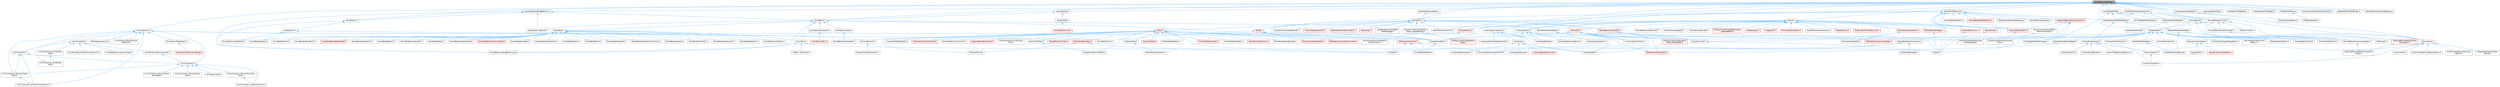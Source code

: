 digraph "PerPlatformProperties.h"
{
 // INTERACTIVE_SVG=YES
 // LATEX_PDF_SIZE
  bgcolor="transparent";
  edge [fontname=Helvetica,fontsize=10,labelfontname=Helvetica,labelfontsize=10];
  node [fontname=Helvetica,fontsize=10,shape=box,height=0.2,width=0.4];
  Node1 [id="Node000001",label="PerPlatformProperties.h",height=0.2,width=0.4,color="gray40", fillcolor="grey60", style="filled", fontcolor="black",tooltip=" "];
  Node1 -> Node2 [id="edge1_Node000001_Node000002",dir="back",color="steelblue1",style="solid",tooltip=" "];
  Node2 [id="Node000002",label="AnimSequence.h",height=0.2,width=0.4,color="grey40", fillcolor="white", style="filled",URL="$d0/d8a/AnimSequence_8h.html",tooltip=" "];
  Node2 -> Node3 [id="edge2_Node000002_Node000003",dir="back",color="steelblue1",style="solid",tooltip=" "];
  Node3 [id="Node000003",label="AnimBlueprintPostCompile\lValidation.h",height=0.2,width=0.4,color="grey40", fillcolor="white", style="filled",URL="$de/d1b/AnimBlueprintPostCompileValidation_8h.html",tooltip=" "];
  Node2 -> Node4 [id="edge3_Node000002_Node000004",dir="back",color="steelblue1",style="solid",tooltip=" "];
  Node4 [id="Node000004",label="AnimCompress.h",height=0.2,width=0.4,color="grey40", fillcolor="white", style="filled",URL="$dd/d6d/AnimCompress_8h.html",tooltip=" "];
  Node4 -> Node5 [id="edge4_Node000004_Node000005",dir="back",color="steelblue1",style="solid",tooltip=" "];
  Node5 [id="Node000005",label="AnimCompress_BitwiseCompress\lOnly.h",height=0.2,width=0.4,color="grey40", fillcolor="white", style="filled",URL="$df/dd5/AnimCompress__BitwiseCompressOnly_8h.html",tooltip=" "];
  Node5 -> Node6 [id="edge5_Node000005_Node000006",dir="back",color="steelblue1",style="solid",tooltip=" "];
  Node6 [id="Node000006",label="AnimCompress_LeastDestructive.h",height=0.2,width=0.4,color="grey40", fillcolor="white", style="filled",URL="$da/d93/AnimCompress__LeastDestructive_8h.html",tooltip=" "];
  Node4 -> Node6 [id="edge6_Node000004_Node000006",dir="back",color="steelblue1",style="solid",tooltip=" "];
  Node4 -> Node7 [id="edge7_Node000004_Node000007",dir="back",color="steelblue1",style="solid",tooltip=" "];
  Node7 [id="Node000007",label="AnimCompress_RemoveEvery\lSecondKey.h",height=0.2,width=0.4,color="grey40", fillcolor="white", style="filled",URL="$d6/dc2/AnimCompress__RemoveEverySecondKey_8h.html",tooltip=" "];
  Node4 -> Node8 [id="edge8_Node000004_Node000008",dir="back",color="steelblue1",style="solid",tooltip=" "];
  Node8 [id="Node000008",label="AnimCompress_RemoveLinear\lKeys.h",height=0.2,width=0.4,color="grey40", fillcolor="white", style="filled",URL="$d1/d0a/AnimCompress__RemoveLinearKeys_8h.html",tooltip=" "];
  Node8 -> Node9 [id="edge9_Node000008_Node000009",dir="back",color="steelblue1",style="solid",tooltip=" "];
  Node9 [id="Node000009",label="AnimCompress_PerTrackCompression.h",height=0.2,width=0.4,color="grey40", fillcolor="white", style="filled",URL="$d1/d22/AnimCompress__PerTrackCompression_8h.html",tooltip=" "];
  Node4 -> Node10 [id="edge10_Node000004_Node000010",dir="back",color="steelblue1",style="solid",tooltip=" "];
  Node10 [id="Node000010",label="AnimCompress_RemoveTrivial\lKeys.h",height=0.2,width=0.4,color="grey40", fillcolor="white", style="filled",URL="$d0/d60/AnimCompress__RemoveTrivialKeys_8h.html",tooltip=" "];
  Node4 -> Node11 [id="edge11_Node000004_Node000011",dir="back",color="steelblue1",style="solid",tooltip=" "];
  Node11 [id="Node000011",label="AnimStreamable.h",height=0.2,width=0.4,color="grey40", fillcolor="white", style="filled",URL="$d1/d46/AnimStreamable_8h.html",tooltip=" "];
  Node2 -> Node9 [id="edge12_Node000002_Node000009",dir="back",color="steelblue1",style="solid",tooltip=" "];
  Node2 -> Node8 [id="edge13_Node000002_Node000008",dir="back",color="steelblue1",style="solid",tooltip=" "];
  Node2 -> Node12 [id="edge14_Node000002_Node000012",dir="back",color="steelblue1",style="solid",tooltip=" "];
  Node12 [id="Node000012",label="AnimEncoding.h",height=0.2,width=0.4,color="grey40", fillcolor="white", style="filled",URL="$d9/dfd/AnimEncoding_8h.html",tooltip=" "];
  Node12 -> Node13 [id="edge15_Node000012_Node000013",dir="back",color="steelblue1",style="solid",tooltip=" "];
  Node13 [id="Node000013",label="AnimBoneCompressionCodec.h",height=0.2,width=0.4,color="grey40", fillcolor="white", style="filled",URL="$dd/dc3/AnimBoneCompressionCodec_8h.html",tooltip=" "];
  Node13 -> Node4 [id="edge16_Node000013_Node000004",dir="back",color="steelblue1",style="solid",tooltip=" "];
  Node12 -> Node14 [id="edge17_Node000012_Node000014",dir="back",color="steelblue1",style="solid",tooltip=" "];
  Node14 [id="Node000014",label="AnimBoneDecompressionData.h",height=0.2,width=0.4,color="grey40", fillcolor="white", style="filled",URL="$d9/d92/AnimBoneDecompressionData_8h.html",tooltip=" "];
  Node12 -> Node15 [id="edge18_Node000012_Node000015",dir="back",color="steelblue1",style="solid",tooltip=" "];
  Node15 [id="Node000015",label="AnimEncoding_ConstantKey\lLerp.h",height=0.2,width=0.4,color="grey40", fillcolor="white", style="filled",URL="$d8/d74/AnimEncoding__ConstantKeyLerp_8h.html",tooltip=" "];
  Node15 -> Node16 [id="edge19_Node000015_Node000016",dir="back",color="steelblue1",style="solid",tooltip=" "];
  Node16 [id="Node000016",label="AnimEncoding_VariableKey\lLerp.h",height=0.2,width=0.4,color="grey40", fillcolor="white", style="filled",URL="$d7/d4b/AnimEncoding__VariableKeyLerp_8h.html",tooltip=" "];
  Node12 -> Node17 [id="edge20_Node000012_Node000017",dir="back",color="steelblue1",style="solid",tooltip=" "];
  Node17 [id="Node000017",label="AnimEncoding_PerTrackCompression.h",height=0.2,width=0.4,color="grey40", fillcolor="white", style="filled",URL="$dc/d27/AnimEncoding__PerTrackCompression_8h.html",tooltip=" "];
  Node12 -> Node16 [id="edge21_Node000012_Node000016",dir="back",color="steelblue1",style="solid",tooltip=" "];
  Node2 -> Node18 [id="edge22_Node000002_Node000018",dir="back",color="steelblue1",style="solid",tooltip=" "];
  Node18 [id="Node000018",label="AnimationUtils.h",height=0.2,width=0.4,color="grey40", fillcolor="white", style="filled",URL="$d6/db6/AnimationUtils_8h.html",tooltip=" "];
  Node18 -> Node4 [id="edge23_Node000018_Node000004",dir="back",color="steelblue1",style="solid",tooltip=" "];
  Node18 -> Node9 [id="edge24_Node000018_Node000009",dir="back",color="steelblue1",style="solid",tooltip=" "];
  Node18 -> Node8 [id="edge25_Node000018_Node000008",dir="back",color="steelblue1",style="solid",tooltip=" "];
  Node2 -> Node19 [id="edge26_Node000002_Node000019",dir="back",color="steelblue1",style="solid",tooltip=" "];
  Node19 [id="Node000019",label="BlendSpaceAnalysis.h",height=0.2,width=0.4,color="grey40", fillcolor="white", style="filled",URL="$d7/daf/BlendSpaceAnalysis_8h.html",tooltip=" "];
  Node2 -> Node20 [id="edge27_Node000002_Node000020",dir="back",color="steelblue1",style="solid",tooltip=" "];
  Node20 [id="Node000020",label="EngineSharedPCH.h",height=0.2,width=0.4,color="grey40", fillcolor="white", style="filled",URL="$dc/dbb/EngineSharedPCH_8h.html",tooltip=" "];
  Node20 -> Node21 [id="edge28_Node000020_Node000021",dir="back",color="steelblue1",style="solid",tooltip=" "];
  Node21 [id="Node000021",label="UnrealEdSharedPCH.h",height=0.2,width=0.4,color="grey40", fillcolor="white", style="filled",URL="$d1/de6/UnrealEdSharedPCH_8h.html",tooltip=" "];
  Node2 -> Node22 [id="edge29_Node000002_Node000022",dir="back",color="steelblue1",style="solid",tooltip=" "];
  Node22 [id="Node000022",label="MovieSceneToolHelpers.h",height=0.2,width=0.4,color="grey40", fillcolor="white", style="filled",URL="$d4/d0e/MovieSceneToolHelpers_8h.html",tooltip=" "];
  Node22 -> Node23 [id="edge30_Node000022_Node000023",dir="back",color="steelblue1",style="solid",tooltip=" "];
  Node23 [id="Node000023",label="MovieSceneToolsUserSettings.h",height=0.2,width=0.4,color="red", fillcolor="#FFF0F0", style="filled",URL="$d5/dab/MovieSceneToolsUserSettings_8h.html",tooltip=" "];
  Node2 -> Node27 [id="edge31_Node000002_Node000027",dir="back",color="steelblue1",style="solid",tooltip=" "];
  Node27 [id="Node000027",label="PersonaModule.h",height=0.2,width=0.4,color="grey40", fillcolor="white", style="filled",URL="$de/d74/PersonaModule_8h.html",tooltip=" "];
  Node27 -> Node28 [id="edge32_Node000027_Node000028",dir="back",color="steelblue1",style="solid",tooltip=" "];
  Node28 [id="Node000028",label="PersonaToolMenuContext.h",height=0.2,width=0.4,color="grey40", fillcolor="white", style="filled",URL="$d6/d6c/PersonaToolMenuContext_8h.html",tooltip=" "];
  Node1 -> Node29 [id="edge33_Node000001_Node000029",dir="back",color="steelblue1",style="solid",tooltip=" "];
  Node29 [id="Node000029",label="AudioSettings.h",height=0.2,width=0.4,color="grey40", fillcolor="white", style="filled",URL="$dc/dc5/AudioSettings_8h.html",tooltip=" "];
  Node29 -> Node30 [id="edge34_Node000029_Node000030",dir="back",color="steelblue1",style="solid",tooltip=" "];
  Node30 [id="Node000030",label="SoundWave.h",height=0.2,width=0.4,color="grey40", fillcolor="white", style="filled",URL="$d3/d6d/SoundWave_8h.html",tooltip=" "];
  Node30 -> Node31 [id="edge35_Node000030_Node000031",dir="back",color="steelblue1",style="solid",tooltip=" "];
  Node31 [id="Node000031",label="AudioDecompress.h",height=0.2,width=0.4,color="grey40", fillcolor="white", style="filled",URL="$d9/dfd/AudioDecompress_8h.html",tooltip=" "];
  Node31 -> Node32 [id="edge36_Node000031_Node000032",dir="back",color="steelblue1",style="solid",tooltip=" "];
  Node32 [id="Node000032",label="SoundWaveProxyReader.h",height=0.2,width=0.4,color="grey40", fillcolor="white", style="filled",URL="$d1/d23/SoundWaveProxyReader_8h.html",tooltip=" "];
  Node30 -> Node33 [id="edge37_Node000030_Node000033",dir="back",color="steelblue1",style="solid",tooltip=" "];
  Node33 [id="Node000033",label="AudioStreamingCache.h",height=0.2,width=0.4,color="grey40", fillcolor="white", style="filled",URL="$d2/dc1/AudioStreamingCache_8h.html",tooltip=" "];
  Node30 -> Node34 [id="edge38_Node000030_Node000034",dir="back",color="steelblue1",style="solid",tooltip=" "];
  Node34 [id="Node000034",label="EngineMinimal.h",height=0.2,width=0.4,color="grey40", fillcolor="white", style="filled",URL="$d0/d2c/EngineMinimal_8h.html",tooltip=" "];
  Node34 -> Node35 [id="edge39_Node000034_Node000035",dir="back",color="steelblue1",style="solid",tooltip=" "];
  Node35 [id="Node000035",label="Engine.h",height=0.2,width=0.4,color="grey40", fillcolor="white", style="filled",URL="$d1/d34/Public_2Engine_8h.html",tooltip=" "];
  Node30 -> Node20 [id="edge40_Node000030_Node000020",dir="back",color="steelblue1",style="solid",tooltip=" "];
  Node30 -> Node36 [id="edge41_Node000030_Node000036",dir="back",color="steelblue1",style="solid",tooltip=" "];
  Node36 [id="Node000036",label="SoundCue.h",height=0.2,width=0.4,color="grey40", fillcolor="white", style="filled",URL="$d8/d0b/SoundCue_8h.html",tooltip=" "];
  Node36 -> Node37 [id="edge42_Node000036_Node000037",dir="back",color="steelblue1",style="solid",tooltip=" "];
  Node37 [id="Node000037",label="BTTask_PlaySound.h",height=0.2,width=0.4,color="grey40", fillcolor="white", style="filled",URL="$d8/d54/BTTask__PlaySound_8h.html",tooltip=" "];
  Node36 -> Node35 [id="edge43_Node000036_Node000035",dir="back",color="steelblue1",style="solid",tooltip=" "];
  Node36 -> Node38 [id="edge44_Node000036_Node000038",dir="back",color="steelblue1",style="solid",tooltip=" "];
  Node38 [id="Node000038",label="SoundWaveLoadingBehavior.cpp",height=0.2,width=0.4,color="grey40", fillcolor="white", style="filled",URL="$d7/d95/SoundWaveLoadingBehavior_8cpp.html",tooltip=" "];
  Node30 -> Node39 [id="edge45_Node000030_Node000039",dir="back",color="steelblue1",style="solid",tooltip=" "];
  Node39 [id="Node000039",label="SoundNode.h",height=0.2,width=0.4,color="grey40", fillcolor="white", style="filled",URL="$da/d8b/SoundNode_8h.html",tooltip=" "];
  Node39 -> Node36 [id="edge46_Node000039_Node000036",dir="back",color="steelblue1",style="solid",tooltip=" "];
  Node39 -> Node40 [id="edge47_Node000039_Node000040",dir="back",color="steelblue1",style="solid",tooltip=" "];
  Node40 [id="Node000040",label="SoundNodeAssetReferencer.h",height=0.2,width=0.4,color="red", fillcolor="#FFF0F0", style="filled",URL="$d8/d71/SoundNodeAssetReferencer_8h.html",tooltip=" "];
  Node39 -> Node42 [id="edge48_Node000039_Node000042",dir="back",color="steelblue1",style="solid",tooltip=" "];
  Node42 [id="Node000042",label="SoundNodeAttenuation.h",height=0.2,width=0.4,color="grey40", fillcolor="white", style="filled",URL="$d0/d9d/SoundNodeAttenuation_8h.html",tooltip=" "];
  Node39 -> Node43 [id="edge49_Node000039_Node000043",dir="back",color="steelblue1",style="solid",tooltip=" "];
  Node43 [id="Node000043",label="SoundNodeBranch.h",height=0.2,width=0.4,color="grey40", fillcolor="white", style="filled",URL="$da/d79/SoundNodeBranch_8h.html",tooltip=" "];
  Node39 -> Node44 [id="edge50_Node000039_Node000044",dir="back",color="steelblue1",style="solid",tooltip=" "];
  Node44 [id="Node000044",label="SoundNodeConcatenator.h",height=0.2,width=0.4,color="grey40", fillcolor="white", style="filled",URL="$da/d65/SoundNodeConcatenator_8h.html",tooltip=" "];
  Node39 -> Node45 [id="edge51_Node000039_Node000045",dir="back",color="steelblue1",style="solid",tooltip=" "];
  Node45 [id="Node000045",label="SoundNodeDelay.h",height=0.2,width=0.4,color="grey40", fillcolor="white", style="filled",URL="$d2/d23/SoundNodeDelay_8h.html",tooltip=" "];
  Node39 -> Node46 [id="edge52_Node000039_Node000046",dir="back",color="steelblue1",style="solid",tooltip=" "];
  Node46 [id="Node000046",label="SoundNodeDialoguePlayer.h",height=0.2,width=0.4,color="grey40", fillcolor="white", style="filled",URL="$d5/dd3/SoundNodeDialoguePlayer_8h.html",tooltip=" "];
  Node39 -> Node47 [id="edge53_Node000039_Node000047",dir="back",color="steelblue1",style="solid",tooltip=" "];
  Node47 [id="Node000047",label="SoundNodeDistanceCrossFade.h",height=0.2,width=0.4,color="red", fillcolor="#FFF0F0", style="filled",URL="$df/da7/SoundNodeDistanceCrossFade_8h.html",tooltip=" "];
  Node39 -> Node49 [id="edge54_Node000039_Node000049",dir="back",color="steelblue1",style="solid",tooltip=" "];
  Node49 [id="Node000049",label="SoundNodeDoppler.h",height=0.2,width=0.4,color="grey40", fillcolor="white", style="filled",URL="$d1/d51/SoundNodeDoppler_8h.html",tooltip=" "];
  Node39 -> Node50 [id="edge55_Node000039_Node000050",dir="back",color="steelblue1",style="solid",tooltip=" "];
  Node50 [id="Node000050",label="SoundNodeEnveloper.h",height=0.2,width=0.4,color="grey40", fillcolor="white", style="filled",URL="$d8/db7/SoundNodeEnveloper_8h.html",tooltip=" "];
  Node39 -> Node51 [id="edge56_Node000039_Node000051",dir="back",color="steelblue1",style="solid",tooltip=" "];
  Node51 [id="Node000051",label="SoundNodeGroupControl.h",height=0.2,width=0.4,color="grey40", fillcolor="white", style="filled",URL="$d6/db7/SoundNodeGroupControl_8h.html",tooltip=" "];
  Node39 -> Node52 [id="edge57_Node000039_Node000052",dir="back",color="steelblue1",style="solid",tooltip=" "];
  Node52 [id="Node000052",label="SoundNodeLooping.h",height=0.2,width=0.4,color="grey40", fillcolor="white", style="filled",URL="$d5/dcc/SoundNodeLooping_8h.html",tooltip=" "];
  Node39 -> Node53 [id="edge58_Node000039_Node000053",dir="back",color="steelblue1",style="solid",tooltip=" "];
  Node53 [id="Node000053",label="SoundNodeMature.h",height=0.2,width=0.4,color="grey40", fillcolor="white", style="filled",URL="$d0/d81/SoundNodeMature_8h.html",tooltip=" "];
  Node39 -> Node54 [id="edge59_Node000039_Node000054",dir="back",color="steelblue1",style="solid",tooltip=" "];
  Node54 [id="Node000054",label="SoundNodeMixer.h",height=0.2,width=0.4,color="grey40", fillcolor="white", style="filled",URL="$d5/d94/SoundNodeMixer_8h.html",tooltip=" "];
  Node39 -> Node55 [id="edge60_Node000039_Node000055",dir="back",color="steelblue1",style="solid",tooltip=" "];
  Node55 [id="Node000055",label="SoundNodeModulator.h",height=0.2,width=0.4,color="grey40", fillcolor="white", style="filled",URL="$d6/dab/SoundNodeModulator_8h.html",tooltip=" "];
  Node39 -> Node56 [id="edge61_Node000039_Node000056",dir="back",color="steelblue1",style="solid",tooltip=" "];
  Node56 [id="Node000056",label="SoundNodeModulatorContinuous.h",height=0.2,width=0.4,color="grey40", fillcolor="white", style="filled",URL="$d4/ddb/SoundNodeModulatorContinuous_8h.html",tooltip=" "];
  Node39 -> Node57 [id="edge62_Node000039_Node000057",dir="back",color="steelblue1",style="solid",tooltip=" "];
  Node57 [id="Node000057",label="SoundNodeOscillator.h",height=0.2,width=0.4,color="grey40", fillcolor="white", style="filled",URL="$d4/d80/SoundNodeOscillator_8h.html",tooltip=" "];
  Node39 -> Node58 [id="edge63_Node000039_Node000058",dir="back",color="steelblue1",style="solid",tooltip=" "];
  Node58 [id="Node000058",label="SoundNodeQualityLevel.h",height=0.2,width=0.4,color="grey40", fillcolor="white", style="filled",URL="$db/d51/SoundNodeQualityLevel_8h.html",tooltip=" "];
  Node39 -> Node59 [id="edge64_Node000039_Node000059",dir="back",color="steelblue1",style="solid",tooltip=" "];
  Node59 [id="Node000059",label="SoundNodeRandom.h",height=0.2,width=0.4,color="grey40", fillcolor="white", style="filled",URL="$da/d39/SoundNodeRandom_8h.html",tooltip=" "];
  Node39 -> Node60 [id="edge65_Node000039_Node000060",dir="back",color="steelblue1",style="solid",tooltip=" "];
  Node60 [id="Node000060",label="SoundNodeSoundClass.h",height=0.2,width=0.4,color="grey40", fillcolor="white", style="filled",URL="$d8/dd0/SoundNodeSoundClass_8h.html",tooltip=" "];
  Node39 -> Node61 [id="edge66_Node000039_Node000061",dir="back",color="steelblue1",style="solid",tooltip=" "];
  Node61 [id="Node000061",label="SoundNodeSwitch.h",height=0.2,width=0.4,color="grey40", fillcolor="white", style="filled",URL="$d2/de4/SoundNodeSwitch_8h.html",tooltip=" "];
  Node39 -> Node62 [id="edge67_Node000039_Node000062",dir="back",color="steelblue1",style="solid",tooltip=" "];
  Node62 [id="Node000062",label="SoundNodeWaveParam.h",height=0.2,width=0.4,color="grey40", fillcolor="white", style="filled",URL="$d4/d82/SoundNodeWaveParam_8h.html",tooltip=" "];
  Node30 -> Node38 [id="edge68_Node000030_Node000038",dir="back",color="steelblue1",style="solid",tooltip=" "];
  Node30 -> Node63 [id="edge69_Node000030_Node000063",dir="back",color="steelblue1",style="solid",tooltip=" "];
  Node63 [id="Node000063",label="SoundWaveProcedural.h",height=0.2,width=0.4,color="grey40", fillcolor="white", style="filled",URL="$d8/d4f/SoundWaveProcedural_8h.html",tooltip=" "];
  Node63 -> Node64 [id="edge70_Node000063_Node000064",dir="back",color="steelblue1",style="solid",tooltip=" "];
  Node64 [id="Node000064",label="SoundSourceBus.h",height=0.2,width=0.4,color="red", fillcolor="#FFF0F0", style="filled",URL="$d3/d51/SoundSourceBus_8h.html",tooltip=" "];
  Node29 -> Node70 [id="edge71_Node000029_Node000070",dir="back",color="steelblue1",style="solid",tooltip=" "];
  Node70 [id="Node000070",label="VoiceConfig.h",height=0.2,width=0.4,color="grey40", fillcolor="white", style="filled",URL="$d4/dbb/VoiceConfig_8h.html",tooltip=" "];
  Node70 -> Node71 [id="edge72_Node000070_Node000071",dir="back",color="steelblue1",style="solid",tooltip=" "];
  Node71 [id="Node000071",label="VoiceDataCommon.h",height=0.2,width=0.4,color="red", fillcolor="#FFF0F0", style="filled",URL="$d0/d91/VoiceDataCommon_8h.html",tooltip=" "];
  Node1 -> Node73 [id="edge73_Node000001_Node000073",dir="back",color="steelblue1",style="solid",tooltip=" "];
  Node73 [id="Node000073",label="GroomAsset.h",height=0.2,width=0.4,color="grey40", fillcolor="white", style="filled",URL="$d8/df1/GroomAsset_8h.html",tooltip=" "];
  Node73 -> Node74 [id="edge74_Node000073_Node000074",dir="back",color="steelblue1",style="solid",tooltip=" "];
  Node74 [id="Node000074",label="GroomCache.h",height=0.2,width=0.4,color="grey40", fillcolor="white", style="filled",URL="$d7/d6e/GroomCache_8h.html",tooltip=" "];
  Node73 -> Node75 [id="edge75_Node000073_Node000075",dir="back",color="steelblue1",style="solid",tooltip=" "];
  Node75 [id="Node000075",label="GroomComponent.h",height=0.2,width=0.4,color="grey40", fillcolor="white", style="filled",URL="$de/d2e/GroomComponent_8h.html",tooltip=" "];
  Node73 -> Node76 [id="edge76_Node000073_Node000076",dir="back",color="steelblue1",style="solid",tooltip=" "];
  Node76 [id="Node000076",label="GroomCreateFollicleMaskOptions.h",height=0.2,width=0.4,color="grey40", fillcolor="white", style="filled",URL="$d7/d8b/GroomCreateFollicleMaskOptions_8h.html",tooltip=" "];
  Node73 -> Node77 [id="edge77_Node000073_Node000077",dir="back",color="steelblue1",style="solid",tooltip=" "];
  Node77 [id="Node000077",label="GroomCreateStrandsTextures\lOptions.h",height=0.2,width=0.4,color="grey40", fillcolor="white", style="filled",URL="$da/dfc/GroomCreateStrandsTexturesOptions_8h.html",tooltip=" "];
  Node73 -> Node78 [id="edge78_Node000073_Node000078",dir="back",color="steelblue1",style="solid",tooltip=" "];
  Node78 [id="Node000078",label="GroomInstance.h",height=0.2,width=0.4,color="grey40", fillcolor="white", style="filled",URL="$dd/d47/GroomInstance_8h.html",tooltip=" "];
  Node78 -> Node75 [id="edge79_Node000078_Node000075",dir="back",color="steelblue1",style="solid",tooltip=" "];
  Node73 -> Node79 [id="edge80_Node000073_Node000079",dir="back",color="steelblue1",style="solid",tooltip=" "];
  Node79 [id="Node000079",label="NiagaraDataInterfaceHair\lStrands.h",height=0.2,width=0.4,color="grey40", fillcolor="white", style="filled",URL="$da/dd2/NiagaraDataInterfaceHairStrands_8h.html",tooltip=" "];
  Node1 -> Node80 [id="edge81_Node000001_Node000080",dir="back",color="steelblue1",style="solid",tooltip=" "];
  Node80 [id="Node000080",label="GroomAssetInterpolation.h",height=0.2,width=0.4,color="grey40", fillcolor="white", style="filled",URL="$d7/d57/GroomAssetInterpolation_8h.html",tooltip=" "];
  Node80 -> Node73 [id="edge82_Node000080_Node000073",dir="back",color="steelblue1",style="solid",tooltip=" "];
  Node80 -> Node81 [id="edge83_Node000080_Node000081",dir="back",color="steelblue1",style="solid",tooltip=" "];
  Node81 [id="Node000081",label="GroomImportOptions.h",height=0.2,width=0.4,color="grey40", fillcolor="white", style="filled",URL="$d6/d54/GroomImportOptions_8h.html",tooltip=" "];
  Node1 -> Node82 [id="edge84_Node000001_Node000082",dir="back",color="steelblue1",style="solid",tooltip=" "];
  Node82 [id="Node000082",label="LandscapeComponent.h",height=0.2,width=0.4,color="grey40", fillcolor="white", style="filled",URL="$d4/dba/LandscapeComponent_8h.html",tooltip=" "];
  Node82 -> Node83 [id="edge85_Node000082_Node000083",dir="back",color="steelblue1",style="solid",tooltip=" "];
  Node83 [id="Node000083",label="Landscape.h",height=0.2,width=0.4,color="grey40", fillcolor="white", style="filled",URL="$d5/dd6/Landscape_8h.html",tooltip=" "];
  Node83 -> Node84 [id="edge86_Node000083_Node000084",dir="back",color="steelblue1",style="solid",tooltip=" "];
  Node84 [id="Node000084",label="LandscapeEdit.h",height=0.2,width=0.4,color="grey40", fillcolor="white", style="filled",URL="$df/d61/LandscapeEdit_8h.html",tooltip=" "];
  Node83 -> Node85 [id="edge87_Node000083_Node000085",dir="back",color="steelblue1",style="solid",tooltip=" "];
  Node85 [id="Node000085",label="LandscapeEditLayer.h",height=0.2,width=0.4,color="grey40", fillcolor="white", style="filled",URL="$d2/d34/LandscapeEditLayer_8h.html",tooltip=" "];
  Node83 -> Node86 [id="edge88_Node000083_Node000086",dir="back",color="steelblue1",style="solid",tooltip=" "];
  Node86 [id="Node000086",label="LandscapeEditorServices.h",height=0.2,width=0.4,color="red", fillcolor="#FFF0F0", style="filled",URL="$d0/de9/LandscapeEditorServices_8h.html",tooltip=" "];
  Node83 -> Node88 [id="edge89_Node000083_Node000088",dir="back",color="steelblue1",style="solid",tooltip=" "];
  Node88 [id="Node000088",label="LandscapeNotification.h",height=0.2,width=0.4,color="grey40", fillcolor="white", style="filled",URL="$d7/de3/LandscapeNotification_8h.html",tooltip=" "];
  Node82 -> Node84 [id="edge90_Node000082_Node000084",dir="back",color="steelblue1",style="solid",tooltip=" "];
  Node82 -> Node89 [id="edge91_Node000082_Node000089",dir="back",color="steelblue1",style="solid",tooltip=" "];
  Node89 [id="Node000089",label="LandscapeGrassWeightExporter.h",height=0.2,width=0.4,color="grey40", fillcolor="white", style="filled",URL="$de/d64/LandscapeGrassWeightExporter_8h.html",tooltip=" "];
  Node82 -> Node90 [id="edge92_Node000082_Node000090",dir="back",color="steelblue1",style="solid",tooltip=" "];
  Node90 [id="Node000090",label="LandscapeRender.h",height=0.2,width=0.4,color="grey40", fillcolor="white", style="filled",URL="$df/d67/LandscapeRender_8h.html",tooltip=" "];
  Node1 -> Node91 [id="edge93_Node000001_Node000091",dir="back",color="steelblue1",style="solid",tooltip=" "];
  Node91 [id="Node000091",label="LandscapeGrassType.h",height=0.2,width=0.4,color="grey40", fillcolor="white", style="filled",URL="$d9/d1b/LandscapeGrassType_8h.html",tooltip=" "];
  Node1 -> Node92 [id="edge94_Node000001_Node000092",dir="back",color="steelblue1",style="solid",tooltip=" "];
  Node92 [id="Node000092",label="LandscapeProxy.h",height=0.2,width=0.4,color="grey40", fillcolor="white", style="filled",URL="$db/dae/LandscapeProxy_8h.html",tooltip=" "];
  Node92 -> Node83 [id="edge95_Node000092_Node000083",dir="back",color="steelblue1",style="solid",tooltip=" "];
  Node92 -> Node84 [id="edge96_Node000092_Node000084",dir="back",color="steelblue1",style="solid",tooltip=" "];
  Node92 -> Node90 [id="edge97_Node000092_Node000090",dir="back",color="steelblue1",style="solid",tooltip=" "];
  Node92 -> Node93 [id="edge98_Node000092_Node000093",dir="back",color="steelblue1",style="solid",tooltip=" "];
  Node93 [id="Node000093",label="LandscapeStreamingProxy.h",height=0.2,width=0.4,color="grey40", fillcolor="white", style="filled",URL="$de/d5a/LandscapeStreamingProxy_8h.html",tooltip=" "];
  Node92 -> Node94 [id="edge99_Node000092_Node000094",dir="back",color="steelblue1",style="solid",tooltip=" "];
  Node94 [id="Node000094",label="LandscapeSubsystem.h",height=0.2,width=0.4,color="grey40", fillcolor="white", style="filled",URL="$d7/ddd/LandscapeSubsystem_8h.html",tooltip=" "];
  Node1 -> Node95 [id="edge100_Node000001_Node000095",dir="back",color="steelblue1",style="solid",tooltip=" "];
  Node95 [id="Node000095",label="PerPlatformProperties.h",height=0.2,width=0.4,color="grey40", fillcolor="white", style="filled",URL="$d3/d3c/Engine_2Public_2PerPlatformProperties_8h.html",tooltip=" "];
  Node1 -> Node96 [id="edge101_Node000001_Node000096",dir="back",color="steelblue1",style="solid",tooltip=" "];
  Node96 [id="Node000096",label="PropertyEditorTestObject.h",height=0.2,width=0.4,color="grey40", fillcolor="white", style="filled",URL="$d5/db6/PropertyEditorTestObject_8h.html",tooltip=" "];
  Node1 -> Node97 [id="edge102_Node000001_Node000097",dir="back",color="steelblue1",style="solid",tooltip=" "];
  Node97 [id="Node000097",label="RendererSettings.h",height=0.2,width=0.4,color="grey40", fillcolor="white", style="filled",URL="$d4/db4/RendererSettings_8h.html",tooltip=" "];
  Node97 -> Node98 [id="edge103_Node000097_Node000098",dir="back",color="steelblue1",style="solid",tooltip=" "];
  Node98 [id="Node000098",label="FileMediaOutput.h",height=0.2,width=0.4,color="grey40", fillcolor="white", style="filled",URL="$d8/dfb/FileMediaOutput_8h.html",tooltip=" "];
  Node1 -> Node99 [id="edge104_Node000001_Node000099",dir="back",color="steelblue1",style="solid",tooltip=" "];
  Node99 [id="Node000099",label="RuntimeVirtualTextureComponent.h",height=0.2,width=0.4,color="grey40", fillcolor="white", style="filled",URL="$d7/dcf/RuntimeVirtualTextureComponent_8h.html",tooltip=" "];
  Node1 -> Node100 [id="edge105_Node000001_Node000100",dir="back",color="steelblue1",style="solid",tooltip=" "];
  Node100 [id="Node000100",label="SkeletalMesh.h",height=0.2,width=0.4,color="grey40", fillcolor="white", style="filled",URL="$d6/de7/SkeletalMesh_8h.html",tooltip=" "];
  Node100 -> Node101 [id="edge106_Node000100_Node000101",dir="back",color="steelblue1",style="solid",tooltip=" "];
  Node101 [id="Node000101",label="AnimationEditorUtils.h",height=0.2,width=0.4,color="grey40", fillcolor="white", style="filled",URL="$df/d23/AnimationEditorUtils_8h.html",tooltip=" "];
  Node100 -> Node102 [id="edge107_Node000100_Node000102",dir="back",color="steelblue1",style="solid",tooltip=" "];
  Node102 [id="Node000102",label="ChaosFleshGenerateSurface\lBindingsNode.h",height=0.2,width=0.4,color="grey40", fillcolor="white", style="filled",URL="$db/dca/ChaosFleshGenerateSurfaceBindingsNode_8h.html",tooltip=" "];
  Node100 -> Node103 [id="edge108_Node000100_Node000103",dir="back",color="steelblue1",style="solid",tooltip=" "];
  Node103 [id="Node000103",label="DebugSkelMeshComponent.h",height=0.2,width=0.4,color="grey40", fillcolor="white", style="filled",URL="$d5/d33/DebugSkelMeshComponent_8h.html",tooltip=" "];
  Node103 -> Node104 [id="edge109_Node000103_Node000104",dir="back",color="steelblue1",style="solid",tooltip=" "];
  Node104 [id="Node000104",label="AnimationEditorViewportClient.h",height=0.2,width=0.4,color="grey40", fillcolor="white", style="filled",URL="$d1/d45/AnimationEditorViewportClient_8h.html",tooltip=" "];
  Node103 -> Node105 [id="edge110_Node000103_Node000105",dir="back",color="steelblue1",style="solid",tooltip=" "];
  Node105 [id="Node000105",label="SocketDragDropOp.h",height=0.2,width=0.4,color="grey40", fillcolor="white", style="filled",URL="$d2/d53/SocketDragDropOp_8h.html",tooltip=" "];
  Node103 -> Node106 [id="edge111_Node000103_Node000106",dir="back",color="steelblue1",style="solid",tooltip=" "];
  Node106 [id="Node000106",label="UnrealEd.h",height=0.2,width=0.4,color="grey40", fillcolor="white", style="filled",URL="$d2/d5f/UnrealEd_8h.html",tooltip=" "];
  Node100 -> Node34 [id="edge112_Node000100_Node000034",dir="back",color="steelblue1",style="solid",tooltip=" "];
  Node100 -> Node20 [id="edge113_Node000100_Node000020",dir="back",color="steelblue1",style="solid",tooltip=" "];
  Node100 -> Node73 [id="edge114_Node000100_Node000073",dir="back",color="steelblue1",style="solid",tooltip=" "];
  Node100 -> Node107 [id="edge115_Node000100_Node000107",dir="back",color="steelblue1",style="solid",tooltip=" "];
  Node107 [id="Node000107",label="GroomBindingAsset.h",height=0.2,width=0.4,color="grey40", fillcolor="white", style="filled",URL="$de/d26/GroomBindingAsset_8h.html",tooltip=" "];
  Node107 -> Node108 [id="edge116_Node000107_Node000108",dir="back",color="steelblue1",style="solid",tooltip=" "];
  Node108 [id="Node000108",label="GroomBindingBuilder.h",height=0.2,width=0.4,color="grey40", fillcolor="white", style="filled",URL="$d2/d2f/GroomBindingBuilder_8h.html",tooltip=" "];
  Node107 -> Node75 [id="edge117_Node000107_Node000075",dir="back",color="steelblue1",style="solid",tooltip=" "];
  Node107 -> Node109 [id="edge118_Node000107_Node000109",dir="back",color="steelblue1",style="solid",tooltip=" "];
  Node109 [id="Node000109",label="GroomCreateBindingOptions.h",height=0.2,width=0.4,color="grey40", fillcolor="white", style="filled",URL="$d5/dba/GroomCreateBindingOptions_8h.html",tooltip=" "];
  Node107 -> Node78 [id="edge119_Node000107_Node000078",dir="back",color="steelblue1",style="solid",tooltip=" "];
  Node107 -> Node110 [id="edge120_Node000107_Node000110",dir="back",color="steelblue1",style="solid",tooltip=" "];
  Node110 [id="Node000110",label="HairStrandsCore.h",height=0.2,width=0.4,color="grey40", fillcolor="white", style="filled",URL="$d7/def/HairStrandsCore_8h.html",tooltip=" "];
  Node100 -> Node111 [id="edge121_Node000100_Node000111",dir="back",color="steelblue1",style="solid",tooltip=" "];
  Node111 [id="Node000111",label="PreviewMeshCollection.h",height=0.2,width=0.4,color="grey40", fillcolor="white", style="filled",URL="$dc/d45/PreviewMeshCollection_8h.html",tooltip=" "];
  Node100 -> Node112 [id="edge122_Node000100_Node000112",dir="back",color="steelblue1",style="solid",tooltip=" "];
  Node112 [id="Node000112",label="RigLogicInstanceData.h",height=0.2,width=0.4,color="grey40", fillcolor="white", style="filled",URL="$d5/d38/RigLogicInstanceData_8h.html",tooltip=" "];
  Node112 -> Node113 [id="edge123_Node000112_Node000113",dir="back",color="steelblue1",style="solid",tooltip=" "];
  Node113 [id="Node000113",label="RigLogicInstanceDataPool.h",height=0.2,width=0.4,color="red", fillcolor="#FFF0F0", style="filled",URL="$d3/df0/RigLogicInstanceDataPool_8h.html",tooltip=" "];
  Node112 -> Node115 [id="edge124_Node000112_Node000115",dir="back",color="steelblue1",style="solid",tooltip=" "];
  Node115 [id="Node000115",label="RigLogicTask.h",height=0.2,width=0.4,color="grey40", fillcolor="white", style="filled",URL="$dd/de7/RigLogicTask_8h.html",tooltip=" "];
  Node100 -> Node116 [id="edge125_Node000100_Node000116",dir="back",color="steelblue1",style="solid",tooltip=" "];
  Node116 [id="Node000116",label="SAnimAttributeView.h",height=0.2,width=0.4,color="grey40", fillcolor="white", style="filled",URL="$df/d42/SAnimAttributeView_8h.html",tooltip=" "];
  Node100 -> Node117 [id="edge126_Node000100_Node000117",dir="back",color="steelblue1",style="solid",tooltip=" "];
  Node117 [id="Node000117",label="SCreateClothingSettingsPanel.h",height=0.2,width=0.4,color="grey40", fillcolor="white", style="filled",URL="$d1/d49/SCreateClothingSettingsPanel_8h.html",tooltip=" "];
  Node100 -> Node118 [id="edge127_Node000100_Node000118",dir="back",color="steelblue1",style="solid",tooltip=" "];
  Node118 [id="Node000118",label="SSkinWeightProfileImport\lOptions.h",height=0.2,width=0.4,color="grey40", fillcolor="white", style="filled",URL="$d9/d21/SSkinWeightProfileImportOptions_8h.html",tooltip=" "];
  Node100 -> Node119 [id="edge128_Node000100_Node000119",dir="back",color="steelblue1",style="solid",tooltip=" "];
  Node119 [id="Node000119",label="SkelImport.h",height=0.2,width=0.4,color="grey40", fillcolor="white", style="filled",URL="$d2/d8b/SkelImport_8h.html",tooltip=" "];
  Node100 -> Node120 [id="edge129_Node000100_Node000120",dir="back",color="steelblue1",style="solid",tooltip=" "];
  Node120 [id="Node000120",label="SkeletalMeshBackedTarget.h",height=0.2,width=0.4,color="grey40", fillcolor="white", style="filled",URL="$d7/da8/SkeletalMeshBackedTarget_8h.html",tooltip=" "];
  Node120 -> Node121 [id="edge130_Node000120_Node000121",dir="back",color="steelblue1",style="solid",tooltip=" "];
  Node121 [id="Node000121",label="BakeMeshAttributeTool.h",height=0.2,width=0.4,color="red", fillcolor="#FFF0F0", style="filled",URL="$d0/d82/BakeMeshAttributeTool_8h.html",tooltip=" "];
  Node100 -> Node126 [id="edge131_Node000100_Node000126",dir="back",color="steelblue1",style="solid",tooltip=" "];
  Node126 [id="Node000126",label="SkeletalMeshUpdate.h",height=0.2,width=0.4,color="grey40", fillcolor="white", style="filled",URL="$df/d79/SkeletalMeshUpdate_8h.html",tooltip=" "];
  Node126 -> Node127 [id="edge132_Node000126_Node000127",dir="back",color="steelblue1",style="solid",tooltip=" "];
  Node127 [id="Node000127",label="SkeletalMeshUpdate.cpp",height=0.2,width=0.4,color="grey40", fillcolor="white", style="filled",URL="$db/d45/SkeletalMeshUpdate_8cpp.html",tooltip=" "];
  Node100 -> Node128 [id="edge133_Node000100_Node000128",dir="back",color="steelblue1",style="solid",tooltip=" "];
  Node128 [id="Node000128",label="SkeletalRenderPublic.h",height=0.2,width=0.4,color="grey40", fillcolor="white", style="filled",URL="$d5/d40/SkeletalRenderPublic_8h.html",tooltip=" "];
  Node100 -> Node129 [id="edge134_Node000100_Node000129",dir="back",color="steelblue1",style="solid",tooltip=" "];
  Node129 [id="Node000129",label="SkinWeightProfileManager.h",height=0.2,width=0.4,color="grey40", fillcolor="white", style="filled",URL="$d4/d83/SkinWeightProfileManager_8h.html",tooltip=" "];
  Node100 -> Node130 [id="edge135_Node000100_Node000130",dir="back",color="steelblue1",style="solid",tooltip=" "];
  Node130 [id="Node000130",label="SkinWeightsUtilities.h",height=0.2,width=0.4,color="grey40", fillcolor="white", style="filled",URL="$d1/d40/SkinWeightsUtilities_8h.html",tooltip=" "];
  Node100 -> Node131 [id="edge136_Node000100_Node000131",dir="back",color="steelblue1",style="solid",tooltip=" "];
  Node131 [id="Node000131",label="SkinnedMeshComponentHelper.h",height=0.2,width=0.4,color="grey40", fillcolor="white", style="filled",URL="$db/d81/SkinnedMeshComponentHelper_8h.html",tooltip=" "];
  Node131 -> Node132 [id="edge137_Node000131_Node000132",dir="back",color="steelblue1",style="solid",tooltip=" "];
  Node132 [id="Node000132",label="InstancedSkinnedMeshComponent\lHelper.h",height=0.2,width=0.4,color="grey40", fillcolor="white", style="filled",URL="$d1/d86/InstancedSkinnedMeshComponentHelper_8h.html",tooltip=" "];
  Node1 -> Node133 [id="edge138_Node000001_Node000133",dir="back",color="steelblue1",style="solid",tooltip=" "];
  Node133 [id="Node000133",label="SkeletalMeshLODSettings.h",height=0.2,width=0.4,color="grey40", fillcolor="white", style="filled",URL="$de/d1b/SkeletalMeshLODSettings_8h.html",tooltip=" "];
  Node1 -> Node134 [id="edge139_Node000001_Node000134",dir="back",color="steelblue1",style="solid",tooltip=" "];
  Node134 [id="Node000134",label="SkeletalMeshVertexAttribute.h",height=0.2,width=0.4,color="grey40", fillcolor="white", style="filled",URL="$d9/d97/SkeletalMeshVertexAttribute_8h.html",tooltip=" "];
  Node134 -> Node135 [id="edge140_Node000134_Node000135",dir="back",color="steelblue1",style="solid",tooltip=" "];
  Node135 [id="Node000135",label="SkeletalMeshLODModel.h",height=0.2,width=0.4,color="grey40", fillcolor="white", style="filled",URL="$d2/d34/SkeletalMeshLODModel_8h.html",tooltip=" "];
  Node135 -> Node136 [id="edge141_Node000135_Node000136",dir="back",color="steelblue1",style="solid",tooltip=" "];
  Node136 [id="Node000136",label="SkeletalMeshModel.h",height=0.2,width=0.4,color="grey40", fillcolor="white", style="filled",URL="$d1/d2c/SkeletalMeshModel_8h.html",tooltip=" "];
  Node134 -> Node137 [id="edge142_Node000134_Node000137",dir="back",color="steelblue1",style="solid",tooltip=" "];
  Node137 [id="Node000137",label="SkeletalMeshLODRenderData.h",height=0.2,width=0.4,color="grey40", fillcolor="white", style="filled",URL="$d0/d5a/SkeletalMeshLODRenderData_8h.html",tooltip=" "];
  Node137 -> Node107 [id="edge143_Node000137_Node000107",dir="back",color="steelblue1",style="solid",tooltip=" "];
  Node137 -> Node138 [id="edge144_Node000137_Node000138",dir="back",color="steelblue1",style="solid",tooltip=" "];
  Node138 [id="Node000138",label="SkeletalMeshRenderData.h",height=0.2,width=0.4,color="grey40", fillcolor="white", style="filled",URL="$d9/d14/SkeletalMeshRenderData_8h.html",tooltip=" "];
  Node138 -> Node127 [id="edge145_Node000138_Node000127",dir="back",color="steelblue1",style="solid",tooltip=" "];
  Node138 -> Node131 [id="edge146_Node000138_Node000131",dir="back",color="steelblue1",style="solid",tooltip=" "];
  Node134 -> Node139 [id="edge147_Node000134_Node000139",dir="back",color="steelblue1",style="solid",tooltip=" "];
  Node139 [id="Node000139",label="SkinnedAssetCommon.h",height=0.2,width=0.4,color="grey40", fillcolor="white", style="filled",URL="$dc/dea/SkinnedAssetCommon_8h.html",tooltip=" "];
  Node139 -> Node140 [id="edge148_Node000139_Node000140",dir="back",color="steelblue1",style="solid",tooltip=" "];
  Node140 [id="Node000140",label="GPUSkinCache.h",height=0.2,width=0.4,color="grey40", fillcolor="white", style="filled",URL="$d0/d2d/GPUSkinCache_8h.html",tooltip=" "];
  Node139 -> Node119 [id="edge149_Node000139_Node000119",dir="back",color="steelblue1",style="solid",tooltip=" "];
  Node139 -> Node100 [id="edge150_Node000139_Node000100",dir="back",color="steelblue1",style="solid",tooltip=" "];
  Node139 -> Node131 [id="edge151_Node000139_Node000131",dir="back",color="steelblue1",style="solid",tooltip=" "];
  Node139 -> Node141 [id="edge152_Node000139_Node000141",dir="back",color="steelblue1",style="solid",tooltip=" "];
  Node141 [id="Node000141",label="SkinnedMeshSceneProxyDesc.h",height=0.2,width=0.4,color="grey40", fillcolor="white", style="filled",URL="$dd/d6b/SkinnedMeshSceneProxyDesc_8h.html",tooltip=" "];
  Node141 -> Node142 [id="edge153_Node000141_Node000142",dir="back",color="steelblue1",style="solid",tooltip=" "];
  Node142 [id="Node000142",label="InstancedSkinnedMeshScene\lProxyDesc.h",height=0.2,width=0.4,color="red", fillcolor="#FFF0F0", style="filled",URL="$d7/d6c/InstancedSkinnedMeshSceneProxyDesc_8h.html",tooltip=" "];
  Node142 -> Node132 [id="edge154_Node000142_Node000132",dir="back",color="steelblue1",style="solid",tooltip=" "];
  Node1 -> Node145 [id="edge155_Node000001_Node000145",dir="back",color="steelblue1",style="solid",tooltip=" "];
  Node145 [id="Node000145",label="SkinWeightProfile.h",height=0.2,width=0.4,color="grey40", fillcolor="white", style="filled",URL="$d9/d1f/SkinWeightProfile_8h.html",tooltip=" "];
  Node145 -> Node135 [id="edge156_Node000145_Node000135",dir="back",color="steelblue1",style="solid",tooltip=" "];
  Node145 -> Node137 [id="edge157_Node000145_Node000137",dir="back",color="steelblue1",style="solid",tooltip=" "];
  Node145 -> Node146 [id="edge158_Node000145_Node000146",dir="back",color="steelblue1",style="solid",tooltip=" "];
  Node146 [id="Node000146",label="SkinWeightProfileHelpers.h",height=0.2,width=0.4,color="grey40", fillcolor="white", style="filled",URL="$d4/d53/SkinWeightProfileHelpers_8h.html",tooltip=" "];
  Node145 -> Node129 [id="edge159_Node000145_Node000129",dir="back",color="steelblue1",style="solid",tooltip=" "];
  Node1 -> Node147 [id="edge160_Node000001_Node000147",dir="back",color="steelblue1",style="solid",tooltip=" "];
  Node147 [id="Node000147",label="SkinnedAsset.h",height=0.2,width=0.4,color="grey40", fillcolor="white", style="filled",URL="$de/d32/SkinnedAsset_8h.html",tooltip=" "];
  Node147 -> Node100 [id="edge161_Node000147_Node000100",dir="back",color="steelblue1",style="solid",tooltip=" "];
  Node147 -> Node131 [id="edge162_Node000147_Node000131",dir="back",color="steelblue1",style="solid",tooltip=" "];
  Node147 -> Node141 [id="edge163_Node000147_Node000141",dir="back",color="steelblue1",style="solid",tooltip=" "];
  Node1 -> Node139 [id="edge164_Node000001_Node000139",dir="back",color="steelblue1",style="solid",tooltip=" "];
  Node1 -> Node148 [id="edge165_Node000001_Node000148",dir="back",color="steelblue1",style="solid",tooltip=" "];
  Node148 [id="Node000148",label="SoundClass.h",height=0.2,width=0.4,color="grey40", fillcolor="white", style="filled",URL="$d0/df9/SoundClass_8h.html",tooltip=" "];
  Node148 -> Node67 [id="edge166_Node000148_Node000067",dir="back",color="steelblue1",style="solid",tooltip=" "];
  Node67 [id="Node000067",label="AudioDevice.h",height=0.2,width=0.4,color="grey40", fillcolor="white", style="filled",URL="$d7/ddb/AudioDevice_8h.html",tooltip=" "];
  Node67 -> Node68 [id="edge167_Node000067_Node000068",dir="back",color="steelblue1",style="solid",tooltip=" "];
  Node68 [id="Node000068",label="SoundDefinitions.h",height=0.2,width=0.4,color="grey40", fillcolor="white", style="filled",URL="$d4/da9/SoundDefinitions_8h.html",tooltip=" "];
  Node67 -> Node49 [id="edge168_Node000067_Node000049",dir="back",color="steelblue1",style="solid",tooltip=" "];
  Node67 -> Node69 [id="edge169_Node000067_Node000069",dir="back",color="steelblue1",style="solid",tooltip=" "];
  Node69 [id="Node000069",label="SoundSubmixGraphNode.h",height=0.2,width=0.4,color="grey40", fillcolor="white", style="filled",URL="$d5/d09/SoundSubmixGraphNode_8h.html",tooltip=" "];
  Node148 -> Node38 [id="edge170_Node000148_Node000038",dir="back",color="steelblue1",style="solid",tooltip=" "];
  Node1 -> Node30 [id="edge171_Node000001_Node000030",dir="back",color="steelblue1",style="solid",tooltip=" "];
  Node1 -> Node149 [id="edge172_Node000001_Node000149",dir="back",color="steelblue1",style="solid",tooltip=" "];
  Node149 [id="Node000149",label="SoundWaveLoadingBehavior.h",height=0.2,width=0.4,color="grey40", fillcolor="white", style="filled",URL="$db/d96/SoundWaveLoadingBehavior_8h.html",tooltip=" "];
  Node149 -> Node33 [id="edge173_Node000149_Node000033",dir="back",color="steelblue1",style="solid",tooltip=" "];
  Node149 -> Node148 [id="edge174_Node000149_Node000148",dir="back",color="steelblue1",style="solid",tooltip=" "];
  Node149 -> Node30 [id="edge175_Node000149_Node000030",dir="back",color="steelblue1",style="solid",tooltip=" "];
  Node149 -> Node38 [id="edge176_Node000149_Node000038",dir="back",color="steelblue1",style="solid",tooltip=" "];
  Node1 -> Node150 [id="edge177_Node000001_Node000150",dir="back",color="steelblue1",style="solid",tooltip=" "];
  Node150 [id="Node000150",label="StaticMesh.h",height=0.2,width=0.4,color="grey40", fillcolor="white", style="filled",URL="$dc/d8f/StaticMesh_8h.html",tooltip=" "];
  Node150 -> Node102 [id="edge178_Node000150_Node000102",dir="back",color="steelblue1",style="solid",tooltip=" "];
  Node150 -> Node151 [id="edge179_Node000150_Node000151",dir="back",color="steelblue1",style="solid",tooltip=" "];
  Node151 [id="Node000151",label="DisplayClusterConfiguration\lTypes_OutputRemap.h",height=0.2,width=0.4,color="grey40", fillcolor="white", style="filled",URL="$d9/d4f/DisplayClusterConfigurationTypes__OutputRemap_8h.html",tooltip=" "];
  Node151 -> Node152 [id="edge180_Node000151_Node000152",dir="back",color="steelblue1",style="solid",tooltip=" "];
  Node152 [id="Node000152",label="DisplayClusterConfiguration\lTypes.h",height=0.2,width=0.4,color="red", fillcolor="#FFF0F0", style="filled",URL="$d5/dc6/DisplayClusterConfigurationTypes_8h.html",tooltip=" "];
  Node150 -> Node162 [id="edge181_Node000150_Node000162",dir="back",color="steelblue1",style="solid",tooltip=" "];
  Node162 [id="Node000162",label="Editor.h",height=0.2,width=0.4,color="red", fillcolor="#FFF0F0", style="filled",URL="$de/d6e/Editor_8h.html",tooltip=" "];
  Node162 -> Node163 [id="edge182_Node000162_Node000163",dir="back",color="steelblue1",style="solid",tooltip=" "];
  Node163 [id="Node000163",label="AnimGraphNode_Base.h",height=0.2,width=0.4,color="red", fillcolor="#FFF0F0", style="filled",URL="$d0/dfb/AnimGraphNode__Base_8h.html",tooltip=" "];
  Node162 -> Node255 [id="edge183_Node000162_Node000255",dir="back",color="steelblue1",style="solid",tooltip=" "];
  Node255 [id="Node000255",label="AnimNodeEditModes.h",height=0.2,width=0.4,color="grey40", fillcolor="white", style="filled",URL="$db/dde/AnimNodeEditModes_8h.html",tooltip=" "];
  Node162 -> Node256 [id="edge184_Node000162_Node000256",dir="back",color="steelblue1",style="solid",tooltip=" "];
  Node256 [id="Node000256",label="BookMarkTypeActions.h",height=0.2,width=0.4,color="red", fillcolor="#FFF0F0", style="filled",URL="$d0/d2f/BookMarkTypeActions_8h.html",tooltip=" "];
  Node162 -> Node258 [id="edge185_Node000162_Node000258",dir="back",color="steelblue1",style="solid",tooltip=" "];
  Node258 [id="Node000258",label="BrushBuilderDragDropOp.h",height=0.2,width=0.4,color="grey40", fillcolor="white", style="filled",URL="$d9/d56/BrushBuilderDragDropOp_8h.html",tooltip=" "];
  Node162 -> Node259 [id="edge186_Node000162_Node000259",dir="back",color="steelblue1",style="solid",tooltip=" "];
  Node259 [id="Node000259",label="DisplayClusterObjectRef.h",height=0.2,width=0.4,color="red", fillcolor="#FFF0F0", style="filled",URL="$d9/d87/DisplayClusterObjectRef_8h.html",tooltip=" "];
  Node162 -> Node262 [id="edge187_Node000162_Node000262",dir="back",color="steelblue1",style="solid",tooltip=" "];
  Node262 [id="Node000262",label="EdModeInteractiveToolsContext.h",height=0.2,width=0.4,color="red", fillcolor="#FFF0F0", style="filled",URL="$d7/da4/EdModeInteractiveToolsContext_8h.html",tooltip=" "];
  Node162 -> Node265 [id="edge188_Node000162_Node000265",dir="back",color="steelblue1",style="solid",tooltip=" "];
  Node265 [id="Node000265",label="EditorModeManager.h",height=0.2,width=0.4,color="red", fillcolor="#FFF0F0", style="filled",URL="$d9/dca/EditorModeManager_8h.html",tooltip=" "];
  Node265 -> Node264 [id="edge189_Node000265_Node000264",dir="back",color="steelblue1",style="solid",tooltip=" "];
  Node264 [id="Node000264",label="FractureTool.cpp",height=0.2,width=0.4,color="grey40", fillcolor="white", style="filled",URL="$dc/d9a/FractureTool_8cpp.html",tooltip=" "];
  Node265 -> Node106 [id="edge190_Node000265_Node000106",dir="back",color="steelblue1",style="solid",tooltip=" "];
  Node162 -> Node271 [id="edge191_Node000162_Node000271",dir="back",color="steelblue1",style="solid",tooltip=" "];
  Node271 [id="Node000271",label="EditorViewportClient.h",height=0.2,width=0.4,color="red", fillcolor="#FFF0F0", style="filled",URL="$d4/d41/EditorViewportClient_8h.html",tooltip=" "];
  Node271 -> Node104 [id="edge192_Node000271_Node000104",dir="back",color="steelblue1",style="solid",tooltip=" "];
  Node271 -> Node106 [id="edge193_Node000271_Node000106",dir="back",color="steelblue1",style="solid",tooltip=" "];
  Node271 -> Node21 [id="edge194_Node000271_Node000021",dir="back",color="steelblue1",style="solid",tooltip=" "];
  Node162 -> Node290 [id="edge195_Node000162_Node000290",dir="back",color="steelblue1",style="solid",tooltip=" "];
  Node290 [id="Node000290",label="ExportTextDragDropOp.h",height=0.2,width=0.4,color="grey40", fillcolor="white", style="filled",URL="$de/d5c/ExportTextDragDropOp_8h.html",tooltip=" "];
  Node162 -> Node291 [id="edge196_Node000162_Node000291",dir="back",color="steelblue1",style="solid",tooltip=" "];
  Node291 [id="Node000291",label="ExternalDirtyActorsTracker.h",height=0.2,width=0.4,color="red", fillcolor="#FFF0F0", style="filled",URL="$db/d89/ExternalDirtyActorsTracker_8h.html",tooltip=" "];
  Node162 -> Node264 [id="edge197_Node000162_Node000264",dir="back",color="steelblue1",style="solid",tooltip=" "];
  Node162 -> Node310 [id="edge198_Node000162_Node000310",dir="back",color="steelblue1",style="solid",tooltip=" "];
  Node310 [id="Node000310",label="GameModeInfoCustomizer.h",height=0.2,width=0.4,color="grey40", fillcolor="white", style="filled",URL="$d5/df3/GameModeInfoCustomizer_8h.html",tooltip=" "];
  Node162 -> Node311 [id="edge199_Node000162_Node000311",dir="back",color="steelblue1",style="solid",tooltip=" "];
  Node311 [id="Node000311",label="LegacyEdModeInterfaces.h",height=0.2,width=0.4,color="red", fillcolor="#FFF0F0", style="filled",URL="$da/d0a/LegacyEdModeInterfaces_8h.html",tooltip=" "];
  Node162 -> Node318 [id="edge200_Node000162_Node000318",dir="back",color="steelblue1",style="solid",tooltip=" "];
  Node318 [id="Node000318",label="MovieSceneDirectorBlueprint\lConditionUtils.h",height=0.2,width=0.4,color="grey40", fillcolor="white", style="filled",URL="$d4/d8a/MovieSceneDirectorBlueprintConditionUtils_8h.html",tooltip=" "];
  Node162 -> Node319 [id="edge201_Node000162_Node000319",dir="back",color="steelblue1",style="solid",tooltip=" "];
  Node319 [id="Node000319",label="MovieSceneDynamicBinding\lUtils.h",height=0.2,width=0.4,color="grey40", fillcolor="white", style="filled",URL="$df/dce/MovieSceneDynamicBindingUtils_8h.html",tooltip=" "];
  Node162 -> Node27 [id="edge202_Node000162_Node000027",dir="back",color="steelblue1",style="solid",tooltip=" "];
  Node162 -> Node320 [id="edge203_Node000162_Node000320",dir="back",color="steelblue1",style="solid",tooltip=" "];
  Node320 [id="Node000320",label="SGraphPinNumSlider.h",height=0.2,width=0.4,color="red", fillcolor="#FFF0F0", style="filled",URL="$d5/d00/SGraphPinNumSlider_8h.html",tooltip=" "];
  Node162 -> Node322 [id="edge204_Node000162_Node000322",dir="back",color="steelblue1",style="solid",tooltip=" "];
  Node322 [id="Node000322",label="SGraphPinVector2DSlider.h",height=0.2,width=0.4,color="grey40", fillcolor="white", style="filled",URL="$d7/d05/SGraphPinVector2DSlider_8h.html",tooltip=" "];
  Node162 -> Node323 [id="edge205_Node000162_Node000323",dir="back",color="steelblue1",style="solid",tooltip=" "];
  Node323 [id="Node000323",label="SGraphPinVectorSlider.h",height=0.2,width=0.4,color="grey40", fillcolor="white", style="filled",URL="$dc/d38/SGraphPinVectorSlider_8h.html",tooltip=" "];
  Node162 -> Node324 [id="edge206_Node000162_Node000324",dir="back",color="steelblue1",style="solid",tooltip=" "];
  Node324 [id="Node000324",label="SVector2DSlider.h",height=0.2,width=0.4,color="grey40", fillcolor="white", style="filled",URL="$de/d67/SVector2DSlider_8h.html",tooltip=" "];
  Node324 -> Node322 [id="edge207_Node000324_Node000322",dir="back",color="steelblue1",style="solid",tooltip=" "];
  Node162 -> Node325 [id="edge208_Node000162_Node000325",dir="back",color="steelblue1",style="solid",tooltip=" "];
  Node325 [id="Node000325",label="SVector4Slider.h",height=0.2,width=0.4,color="red", fillcolor="#FFF0F0", style="filled",URL="$d4/dec/SVector4Slider_8h.html",tooltip=" "];
  Node162 -> Node327 [id="edge209_Node000162_Node000327",dir="back",color="steelblue1",style="solid",tooltip=" "];
  Node327 [id="Node000327",label="SVectorSlider.h",height=0.2,width=0.4,color="grey40", fillcolor="white", style="filled",URL="$d2/db5/SVectorSlider_8h.html",tooltip=" "];
  Node327 -> Node323 [id="edge210_Node000327_Node000323",dir="back",color="steelblue1",style="solid",tooltip=" "];
  Node162 -> Node328 [id="edge211_Node000162_Node000328",dir="back",color="steelblue1",style="solid",tooltip=" "];
  Node328 [id="Node000328",label="SubTrackEditorBase.h",height=0.2,width=0.4,color="grey40", fillcolor="white", style="filled",URL="$db/d33/SubTrackEditorBase_8h.html",tooltip=" "];
  Node162 -> Node106 [id="edge212_Node000162_Node000106",dir="back",color="steelblue1",style="solid",tooltip=" "];
  Node162 -> Node21 [id="edge213_Node000162_Node000021",dir="back",color="steelblue1",style="solid",tooltip=" "];
  Node150 -> Node34 [id="edge214_Node000150_Node000034",dir="back",color="steelblue1",style="solid",tooltip=" "];
  Node150 -> Node20 [id="edge215_Node000150_Node000020",dir="back",color="steelblue1",style="solid",tooltip=" "];
  Node150 -> Node388 [id="edge216_Node000150_Node000388",dir="back",color="steelblue1",style="solid",tooltip=" "];
  Node388 [id="Node000388",label="FleshAsset.h",height=0.2,width=0.4,color="red", fillcolor="#FFF0F0", style="filled",URL="$d7/d5c/FleshAsset_8h.html",tooltip=" "];
  Node150 -> Node396 [id="edge217_Node000150_Node000396",dir="back",color="steelblue1",style="solid",tooltip=" "];
  Node396 [id="Node000396",label="InstancedStaticMesh.h",height=0.2,width=0.4,color="red", fillcolor="#FFF0F0", style="filled",URL="$dd/d89/InstancedStaticMesh_8h.html",tooltip=" "];
  Node396 -> Node397 [id="edge218_Node000396_Node000397",dir="back",color="steelblue1",style="solid",tooltip=" "];
  Node397 [id="Node000397",label="HierarchicalStaticMeshScene\lProxy.h",height=0.2,width=0.4,color="grey40", fillcolor="white", style="filled",URL="$d3/d4d/HierarchicalStaticMeshSceneProxy_8h.html",tooltip=" "];
  Node150 -> Node400 [id="edge219_Node000150_Node000400",dir="back",color="steelblue1",style="solid",tooltip=" "];
  Node400 [id="Node000400",label="LightWeightInstanceStatic\lMeshManager.h",height=0.2,width=0.4,color="grey40", fillcolor="white", style="filled",URL="$d4/d75/LightWeightInstanceStaticMeshManager_8h.html",tooltip=" "];
  Node150 -> Node401 [id="edge220_Node000150_Node000401",dir="back",color="steelblue1",style="solid",tooltip=" "];
  Node401 [id="Node000401",label="NaniteAssemblyDataBuilder.h",height=0.2,width=0.4,color="grey40", fillcolor="white", style="filled",URL="$d4/d5c/NaniteAssemblyDataBuilder_8h.html",tooltip=" "];
  Node150 -> Node402 [id="edge221_Node000150_Node000402",dir="back",color="steelblue1",style="solid",tooltip=" "];
  Node402 [id="Node000402",label="NaniteResourcesHelper.h",height=0.2,width=0.4,color="red", fillcolor="#FFF0F0", style="filled",URL="$dc/d48/NaniteResourcesHelper_8h.html",tooltip=" "];
  Node402 -> Node402 [id="edge222_Node000402_Node000402",dir="back",color="steelblue1",style="solid",tooltip=" "];
  Node402 -> Node403 [id="edge223_Node000402_Node000403",dir="back",color="steelblue1",style="solid",tooltip=" "];
  Node403 [id="Node000403",label="StaticMeshComponentHelper.h",height=0.2,width=0.4,color="red", fillcolor="#FFF0F0", style="filled",URL="$dc/dc1/StaticMeshComponentHelper_8h.html",tooltip=" "];
  Node150 -> Node404 [id="edge224_Node000150_Node000404",dir="back",color="steelblue1",style="solid",tooltip=" "];
  Node404 [id="Node000404",label="PhysicsDataCollection.h",height=0.2,width=0.4,color="red", fillcolor="#FFF0F0", style="filled",URL="$d0/de2/PhysicsDataCollection_8h.html",tooltip=" "];
  Node150 -> Node406 [id="edge225_Node000150_Node000406",dir="back",color="steelblue1",style="solid",tooltip=" "];
  Node406 [id="Node000406",label="StaticMeshBackedTarget.h",height=0.2,width=0.4,color="grey40", fillcolor="white", style="filled",URL="$db/d72/StaticMeshBackedTarget_8h.html",tooltip=" "];
  Node406 -> Node121 [id="edge226_Node000406_Node000121",dir="back",color="steelblue1",style="solid",tooltip=" "];
  Node150 -> Node407 [id="edge227_Node000150_Node000407",dir="back",color="steelblue1",style="solid",tooltip=" "];
  Node407 [id="Node000407",label="StaticMeshImportUtils.h",height=0.2,width=0.4,color="grey40", fillcolor="white", style="filled",URL="$df/db9/StaticMeshImportUtils_8h.html",tooltip=" "];
  Node150 -> Node408 [id="edge228_Node000150_Node000408",dir="back",color="steelblue1",style="solid",tooltip=" "];
  Node408 [id="Node000408",label="StaticMeshSceneProxyDesc.h",height=0.2,width=0.4,color="red", fillcolor="#FFF0F0", style="filled",URL="$d0/d31/StaticMeshSceneProxyDesc_8h.html",tooltip=" "];
  Node1 -> Node407 [id="edge229_Node000001_Node000407",dir="back",color="steelblue1",style="solid",tooltip=" "];
  Node1 -> Node410 [id="edge230_Node000001_Node000410",dir="back",color="steelblue1",style="solid",tooltip=" "];
  Node410 [id="Node000410",label="StaticMeshResources.h",height=0.2,width=0.4,color="grey40", fillcolor="white", style="filled",URL="$d0/db7/StaticMeshResources_8h.html",tooltip=" "];
  Node410 -> Node411 [id="edge231_Node000410_Node000411",dir="back",color="steelblue1",style="solid",tooltip=" "];
  Node411 [id="Node000411",label="CanvasRendererItem.h",height=0.2,width=0.4,color="grey40", fillcolor="white", style="filled",URL="$d7/d93/CanvasRendererItem_8h.html",tooltip=" "];
  Node410 -> Node412 [id="edge232_Node000410_Node000412",dir="back",color="steelblue1",style="solid",tooltip=" "];
  Node412 [id="Node000412",label="DerivedMeshDataTaskUtils.h",height=0.2,width=0.4,color="red", fillcolor="#FFF0F0", style="filled",URL="$d2/d98/DerivedMeshDataTaskUtils_8h.html",tooltip=" "];
  Node410 -> Node482 [id="edge233_Node000410_Node000482",dir="back",color="steelblue1",style="solid",tooltip=" "];
  Node482 [id="Node000482",label="GeometryCollectionRendering.h",height=0.2,width=0.4,color="grey40", fillcolor="white", style="filled",URL="$dc/d68/GeometryCollectionRendering_8h.html",tooltip=" "];
  Node410 -> Node483 [id="edge234_Node000410_Node000483",dir="back",color="steelblue1",style="solid",tooltip=" "];
  Node483 [id="Node000483",label="HierarchicalInstancedStatic\lMeshComponent.h",height=0.2,width=0.4,color="grey40", fillcolor="white", style="filled",URL="$d3/ddb/HierarchicalInstancedStaticMeshComponent_8h.html",tooltip=" "];
  Node483 -> Node397 [id="edge235_Node000483_Node000397",dir="back",color="steelblue1",style="solid",tooltip=" "];
  Node410 -> Node397 [id="edge236_Node000410_Node000397",dir="back",color="steelblue1",style="solid",tooltip=" "];
  Node410 -> Node396 [id="edge237_Node000410_Node000396",dir="back",color="steelblue1",style="solid",tooltip=" "];
  Node410 -> Node484 [id="edge238_Node000410_Node000484",dir="back",color="steelblue1",style="solid",tooltip=" "];
  Node484 [id="Node000484",label="InstancedStaticMeshComponent.h",height=0.2,width=0.4,color="red", fillcolor="#FFF0F0", style="filled",URL="$d8/d5d/InstancedStaticMeshComponent_8h.html",tooltip=" "];
  Node484 -> Node35 [id="edge239_Node000484_Node000035",dir="back",color="steelblue1",style="solid",tooltip=" "];
  Node484 -> Node483 [id="edge240_Node000484_Node000483",dir="back",color="steelblue1",style="solid",tooltip=" "];
  Node484 -> Node397 [id="edge241_Node000484_Node000397",dir="back",color="steelblue1",style="solid",tooltip=" "];
  Node484 -> Node396 [id="edge242_Node000484_Node000396",dir="back",color="steelblue1",style="solid",tooltip=" "];
  Node410 -> Node90 [id="edge243_Node000410_Node000090",dir="back",color="steelblue1",style="solid",tooltip=" "];
  Node410 -> Node490 [id="edge244_Node000410_Node000490",dir="back",color="steelblue1",style="solid",tooltip=" "];
  Node490 [id="Node000490",label="Model.h",height=0.2,width=0.4,color="red", fillcolor="#FFF0F0", style="filled",URL="$dd/d63/Public_2Model_8h.html",tooltip=" "];
  Node490 -> Node35 [id="edge245_Node000490_Node000035",dir="back",color="steelblue1",style="solid",tooltip=" "];
  Node490 -> Node20 [id="edge246_Node000490_Node000020",dir="back",color="steelblue1",style="solid",tooltip=" "];
  Node490 -> Node68 [id="edge247_Node000490_Node000068",dir="back",color="steelblue1",style="solid",tooltip=" "];
  Node410 -> Node137 [id="edge248_Node000410_Node000137",dir="back",color="steelblue1",style="solid",tooltip=" "];
  Node410 -> Node493 [id="edge249_Node000410_Node000493",dir="back",color="steelblue1",style="solid",tooltip=" "];
  Node493 [id="Node000493",label="SplineMeshSceneProxy.h",height=0.2,width=0.4,color="grey40", fillcolor="white", style="filled",URL="$dd/dcb/SplineMeshSceneProxy_8h.html",tooltip=" "];
  Node410 -> Node403 [id="edge250_Node000410_Node000403",dir="back",color="steelblue1",style="solid",tooltip=" "];
  Node1 -> Node494 [id="edge251_Node000001_Node000494",dir="back",color="steelblue1",style="solid",tooltip=" "];
  Node494 [id="Node000494",label="StaticMeshSourceData.h",height=0.2,width=0.4,color="grey40", fillcolor="white", style="filled",URL="$d5/dda/StaticMeshSourceData_8h.html",tooltip=" "];
  Node494 -> Node150 [id="edge252_Node000494_Node000150",dir="back",color="steelblue1",style="solid",tooltip=" "];
  Node1 -> Node495 [id="edge253_Node000001_Node000495",dir="back",color="steelblue1",style="solid",tooltip=" "];
  Node495 [id="Node000495",label="Texture.h",height=0.2,width=0.4,color="grey40", fillcolor="white", style="filled",URL="$d9/dbf/Texture_8h.html",tooltip=" "];
  Node495 -> Node496 [id="edge254_Node000495_Node000496",dir="back",color="steelblue1",style="solid",tooltip=" "];
  Node496 [id="Node000496",label="CurveLinearColorAtlas.h",height=0.2,width=0.4,color="grey40", fillcolor="white", style="filled",URL="$dd/d63/CurveLinearColorAtlas_8h.html",tooltip=" "];
  Node495 -> Node497 [id="edge255_Node000495_Node000497",dir="back",color="steelblue1",style="solid",tooltip=" "];
  Node497 [id="Node000497",label="DisplayClusterConfiguration\lTypes_PostRender.h",height=0.2,width=0.4,color="red", fillcolor="#FFF0F0", style="filled",URL="$d1/d0d/DisplayClusterConfigurationTypes__PostRender_8h.html",tooltip=" "];
  Node495 -> Node501 [id="edge256_Node000495_Node000501",dir="back",color="steelblue1",style="solid",tooltip=" "];
  Node501 [id="Node000501",label="DisplayClusterShaderParameters\l_GenerateMips.h",height=0.2,width=0.4,color="red", fillcolor="#FFF0F0", style="filled",URL="$dc/dec/DisplayClusterShaderParameters__GenerateMips_8h.html",tooltip=" "];
  Node495 -> Node35 [id="edge257_Node000495_Node000035",dir="back",color="steelblue1",style="solid",tooltip=" "];
  Node495 -> Node20 [id="edge258_Node000495_Node000020",dir="back",color="steelblue1",style="solid",tooltip=" "];
  Node495 -> Node508 [id="edge259_Node000495_Node000508",dir="back",color="steelblue1",style="solid",tooltip=" "];
  Node508 [id="Node000508",label="IStereoLayers.h",height=0.2,width=0.4,color="red", fillcolor="#FFF0F0", style="filled",URL="$dd/d40/IStereoLayers_8h.html",tooltip=" "];
  Node495 -> Node510 [id="edge260_Node000495_Node000510",dir="back",color="steelblue1",style="solid",tooltip=" "];
  Node510 [id="Node000510",label="ImageUtils.h",height=0.2,width=0.4,color="red", fillcolor="#FFF0F0", style="filled",URL="$d7/dc9/ImageUtils_8h.html",tooltip=" "];
  Node495 -> Node92 [id="edge261_Node000495_Node000092",dir="back",color="steelblue1",style="solid",tooltip=" "];
  Node495 -> Node512 [id="edge262_Node000495_Node000512",dir="back",color="steelblue1",style="solid",tooltip=" "];
  Node512 [id="Node000512",label="PhysicalMaterialMask.h",height=0.2,width=0.4,color="red", fillcolor="#FFF0F0", style="filled",URL="$da/df8/PhysicalMaterialMask_8h.html",tooltip=" "];
  Node495 -> Node514 [id="edge263_Node000495_Node000514",dir="back",color="steelblue1",style="solid",tooltip=" "];
  Node514 [id="Node000514",label="SlateTextureAtlasInterface.h",height=0.2,width=0.4,color="grey40", fillcolor="white", style="filled",URL="$d0/d3a/SlateTextureAtlasInterface_8h.html",tooltip=" "];
  Node495 -> Node515 [id="edge264_Node000495_Node000515",dir="back",color="steelblue1",style="solid",tooltip=" "];
  Node515 [id="Node000515",label="SlateTextures.h",height=0.2,width=0.4,color="red", fillcolor="#FFF0F0", style="filled",URL="$df/d06/SlateTextures_8h.html",tooltip=" "];
  Node495 -> Node516 [id="edge265_Node000495_Node000516",dir="back",color="steelblue1",style="solid",tooltip=" "];
  Node516 [id="Node000516",label="StreamableTextureResource.h",height=0.2,width=0.4,color="red", fillcolor="#FFF0F0", style="filled",URL="$dd/d72/StreamableTextureResource_8h.html",tooltip=" "];
  Node495 -> Node518 [id="edge266_Node000495_Node000518",dir="back",color="steelblue1",style="solid",tooltip=" "];
  Node518 [id="Node000518",label="Texture2D.h",height=0.2,width=0.4,color="red", fillcolor="#FFF0F0", style="filled",URL="$d5/d6f/Texture2D_8h.html",tooltip=" "];
  Node518 -> Node121 [id="edge267_Node000518_Node000121",dir="back",color="steelblue1",style="solid",tooltip=" "];
  Node518 -> Node496 [id="edge268_Node000518_Node000496",dir="back",color="steelblue1",style="solid",tooltip=" "];
  Node518 -> Node497 [id="edge269_Node000518_Node000497",dir="back",color="steelblue1",style="solid",tooltip=" "];
  Node518 -> Node34 [id="edge270_Node000518_Node000034",dir="back",color="steelblue1",style="solid",tooltip=" "];
  Node518 -> Node20 [id="edge271_Node000518_Node000020",dir="back",color="steelblue1",style="solid",tooltip=" "];
  Node518 -> Node84 [id="edge272_Node000518_Node000084",dir="back",color="steelblue1",style="solid",tooltip=" "];
  Node495 -> Node542 [id="edge273_Node000495_Node000542",dir="back",color="steelblue1",style="solid",tooltip=" "];
  Node542 [id="Node000542",label="Texture2DDynamic.h",height=0.2,width=0.4,color="red", fillcolor="#FFF0F0", style="filled",URL="$db/da2/Texture2DDynamic_8h.html",tooltip=" "];
  Node542 -> Node35 [id="edge274_Node000542_Node000035",dir="back",color="steelblue1",style="solid",tooltip=" "];
  Node495 -> Node547 [id="edge275_Node000495_Node000547",dir="back",color="steelblue1",style="solid",tooltip=" "];
  Node547 [id="Node000547",label="TextureCube.h",height=0.2,width=0.4,color="red", fillcolor="#FFF0F0", style="filled",URL="$d2/d5c/TextureCube_8h.html",tooltip=" "];
  Node547 -> Node35 [id="edge276_Node000547_Node000035",dir="back",color="steelblue1",style="solid",tooltip=" "];
  Node495 -> Node549 [id="edge277_Node000495_Node000549",dir="back",color="steelblue1",style="solid",tooltip=" "];
  Node549 [id="Node000549",label="TextureExporterDDS.h",height=0.2,width=0.4,color="grey40", fillcolor="white", style="filled",URL="$de/df9/TextureExporterDDS_8h.html",tooltip=" "];
  Node495 -> Node550 [id="edge278_Node000495_Node000550",dir="back",color="steelblue1",style="solid",tooltip=" "];
  Node550 [id="Node000550",label="TextureExporterGeneric.h",height=0.2,width=0.4,color="red", fillcolor="#FFF0F0", style="filled",URL="$df/d87/TextureExporterGeneric_8h.html",tooltip=" "];
  Node550 -> Node549 [id="edge279_Node000550_Node000549",dir="back",color="steelblue1",style="solid",tooltip=" "];
  Node495 -> Node556 [id="edge280_Node000495_Node000556",dir="back",color="steelblue1",style="solid",tooltip=" "];
  Node556 [id="Node000556",label="TextureFactory.h",height=0.2,width=0.4,color="red", fillcolor="#FFF0F0", style="filled",URL="$d2/d8e/TextureFactory_8h.html",tooltip=" "];
  Node556 -> Node106 [id="edge281_Node000556_Node000106",dir="back",color="steelblue1",style="solid",tooltip=" "];
  Node495 -> Node559 [id="edge282_Node000495_Node000559",dir="back",color="steelblue1",style="solid",tooltip=" "];
  Node559 [id="Node000559",label="TextureReferenceResolver.h",height=0.2,width=0.4,color="grey40", fillcolor="white", style="filled",URL="$db/d3c/TextureReferenceResolver_8h.html",tooltip=" "];
  Node495 -> Node560 [id="edge283_Node000495_Node000560",dir="back",color="steelblue1",style="solid",tooltip=" "];
  Node560 [id="Node000560",label="TextureRenderTarget.h",height=0.2,width=0.4,color="red", fillcolor="#FFF0F0", style="filled",URL="$d0/df6/TextureRenderTarget_8h.html",tooltip=" "];
  Node560 -> Node35 [id="edge284_Node000560_Node000035",dir="back",color="steelblue1",style="solid",tooltip=" "];
  Node495 -> Node570 [id="edge285_Node000495_Node000570",dir="back",color="steelblue1",style="solid",tooltip=" "];
  Node570 [id="Node000570",label="VirtualTextureAdapter.h",height=0.2,width=0.4,color="grey40", fillcolor="white", style="filled",URL="$dd/d62/VirtualTextureAdapter_8h.html",tooltip=" "];
  Node495 -> Node571 [id="edge286_Node000495_Node000571",dir="back",color="steelblue1",style="solid",tooltip=" "];
  Node571 [id="Node000571",label="VirtualTextureBuilder.h",height=0.2,width=0.4,color="grey40", fillcolor="white", style="filled",URL="$d2/de2/VirtualTextureBuilder_8h.html",tooltip=" "];
  Node1 -> Node572 [id="edge287_Node000001_Node000572",dir="back",color="steelblue1",style="solid",tooltip=" "];
  Node572 [id="Node000572",label="VariableFrameStrippingSettings.h",height=0.2,width=0.4,color="grey40", fillcolor="white", style="filled",URL="$d1/d44/VariableFrameStrippingSettings_8h.html",tooltip=" "];
}

